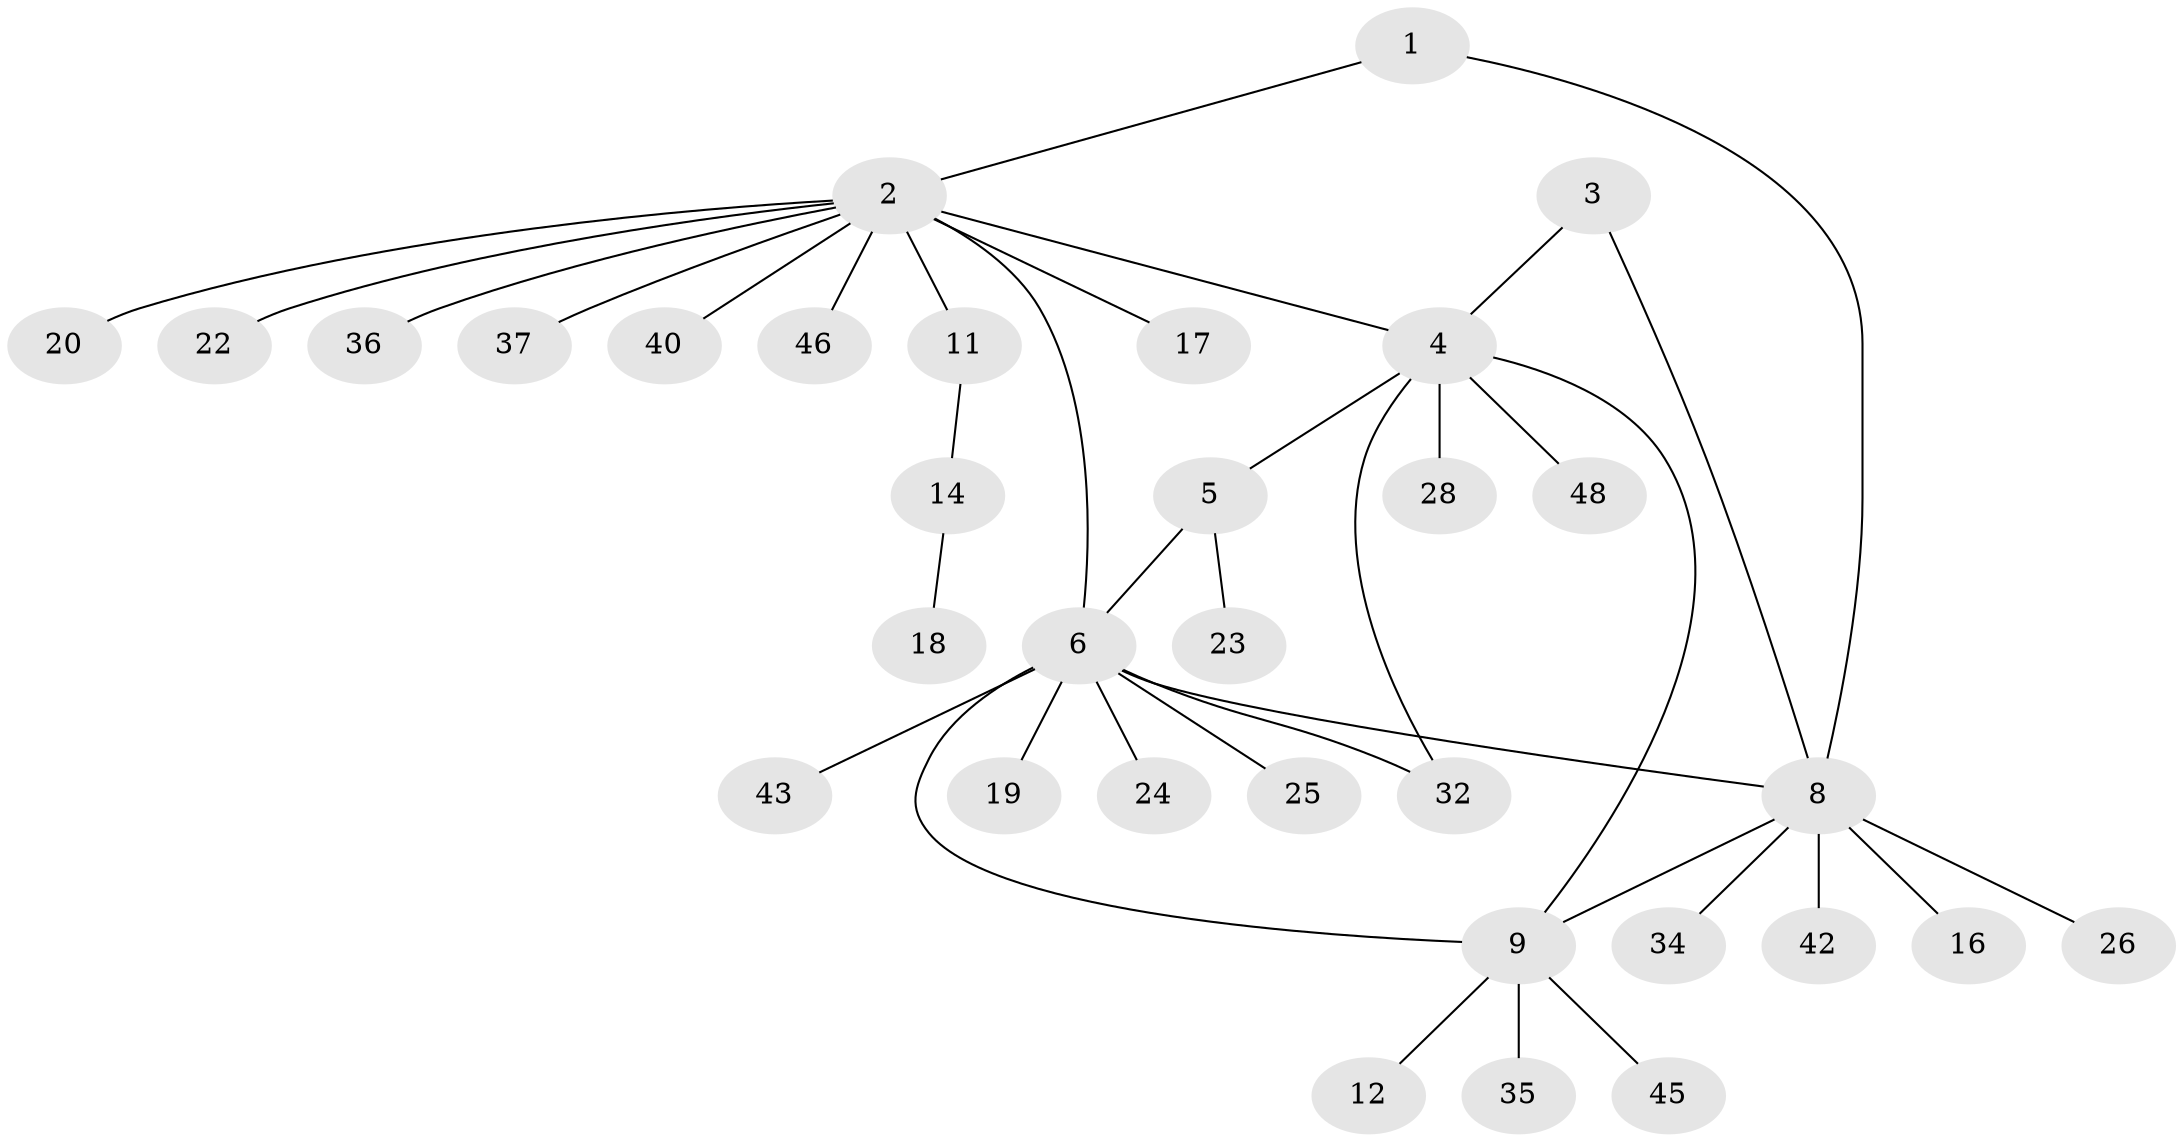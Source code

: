 // original degree distribution, {2: 0.2857142857142857, 12: 0.02040816326530612, 8: 0.02040816326530612, 4: 0.02040816326530612, 7: 0.04081632653061224, 9: 0.02040816326530612, 5: 0.02040816326530612, 1: 0.5510204081632653, 3: 0.02040816326530612}
// Generated by graph-tools (version 1.1) at 2025/11/02/27/25 16:11:29]
// undirected, 33 vertices, 38 edges
graph export_dot {
graph [start="1"]
  node [color=gray90,style=filled];
  1;
  2 [super="+30"];
  3 [super="+7"];
  4 [super="+21"];
  5 [super="+47"];
  6 [super="+10"];
  8 [super="+13"];
  9 [super="+15"];
  11;
  12;
  14 [super="+31"];
  16;
  17 [super="+38"];
  18;
  19 [super="+33"];
  20 [super="+27"];
  22;
  23 [super="+29"];
  24;
  25;
  26 [super="+44"];
  28;
  32;
  34;
  35 [super="+39"];
  36 [super="+49"];
  37;
  40 [super="+41"];
  42;
  43;
  45;
  46;
  48;
  1 -- 2;
  1 -- 8;
  2 -- 4;
  2 -- 6 [weight=2];
  2 -- 11;
  2 -- 17;
  2 -- 20;
  2 -- 22;
  2 -- 36;
  2 -- 40;
  2 -- 46;
  2 -- 37;
  3 -- 4;
  3 -- 8;
  4 -- 5;
  4 -- 9;
  4 -- 28;
  4 -- 32;
  4 -- 48;
  5 -- 6;
  5 -- 23;
  6 -- 8;
  6 -- 19;
  6 -- 24;
  6 -- 25;
  6 -- 32;
  6 -- 9;
  6 -- 43;
  8 -- 9;
  8 -- 16;
  8 -- 26;
  8 -- 34;
  8 -- 42;
  9 -- 12;
  9 -- 35;
  9 -- 45;
  11 -- 14;
  14 -- 18;
}
